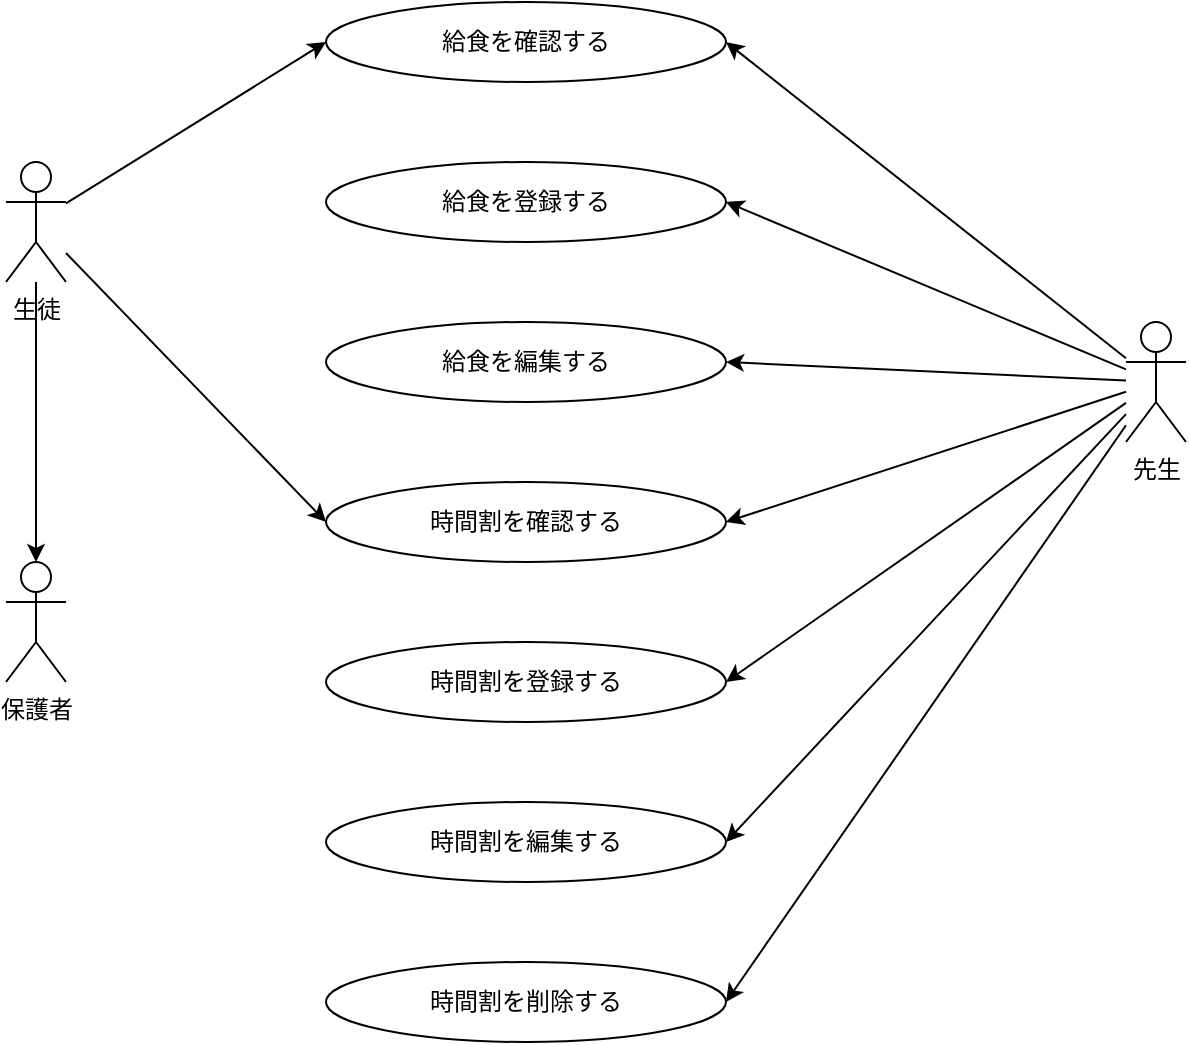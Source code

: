 <mxfile>
    <diagram id="E5OI4O9KUZ4GT2EQt5iS" name="ページ1">
        <mxGraphModel dx="1162" dy="842" grid="1" gridSize="10" guides="1" tooltips="1" connect="1" arrows="1" fold="1" page="1" pageScale="1" pageWidth="1169" pageHeight="827" background="none" math="0" shadow="0">
            <root>
                <mxCell id="0"/>
                <mxCell id="1" parent="0"/>
                <mxCell id="2" value="保護者" style="shape=umlActor;verticalLabelPosition=bottom;verticalAlign=top;html=1;outlineConnect=0;fillColor=default;" vertex="1" parent="1">
                    <mxGeometry x="120" y="440" width="30" height="60" as="geometry"/>
                </mxCell>
                <mxCell id="8" style="edgeStyle=none;html=1;entryX=0;entryY=0.5;entryDx=0;entryDy=0;" edge="1" parent="1" source="3" target="5">
                    <mxGeometry relative="1" as="geometry"/>
                </mxCell>
                <mxCell id="12" style="edgeStyle=none;html=1;" edge="1" parent="1" source="3" target="2">
                    <mxGeometry relative="1" as="geometry"/>
                </mxCell>
                <mxCell id="13" style="edgeStyle=none;html=1;entryX=0;entryY=0.5;entryDx=0;entryDy=0;" edge="1" parent="1" source="3" target="10">
                    <mxGeometry relative="1" as="geometry"/>
                </mxCell>
                <mxCell id="3" value="生徒" style="shape=umlActor;verticalLabelPosition=bottom;verticalAlign=top;html=1;outlineConnect=0;fillColor=default;" vertex="1" parent="1">
                    <mxGeometry x="120" y="240" width="30" height="60" as="geometry"/>
                </mxCell>
                <mxCell id="9" style="edgeStyle=none;html=1;entryX=1;entryY=0.5;entryDx=0;entryDy=0;" edge="1" parent="1" source="4" target="6">
                    <mxGeometry relative="1" as="geometry"/>
                </mxCell>
                <mxCell id="14" style="edgeStyle=none;html=1;entryX=1;entryY=0.5;entryDx=0;entryDy=0;" edge="1" parent="1" source="4" target="11">
                    <mxGeometry relative="1" as="geometry"/>
                </mxCell>
                <mxCell id="17" style="edgeStyle=none;html=1;entryX=1;entryY=0.5;entryDx=0;entryDy=0;" edge="1" parent="1" source="4" target="15">
                    <mxGeometry relative="1" as="geometry"/>
                </mxCell>
                <mxCell id="20" style="edgeStyle=none;html=1;entryX=1;entryY=0.5;entryDx=0;entryDy=0;" edge="1" parent="1" source="4" target="18">
                    <mxGeometry relative="1" as="geometry"/>
                </mxCell>
                <mxCell id="21" style="edgeStyle=none;html=1;entryX=1;entryY=0.5;entryDx=0;entryDy=0;" edge="1" parent="1" source="4" target="19">
                    <mxGeometry relative="1" as="geometry"/>
                </mxCell>
                <mxCell id="22" style="edgeStyle=none;html=1;entryX=1;entryY=0.5;entryDx=0;entryDy=0;" edge="1" parent="1" source="4" target="5">
                    <mxGeometry relative="1" as="geometry"/>
                </mxCell>
                <mxCell id="23" style="edgeStyle=none;html=1;entryX=1;entryY=0.5;entryDx=0;entryDy=0;" edge="1" parent="1" source="4" target="10">
                    <mxGeometry relative="1" as="geometry"/>
                </mxCell>
                <mxCell id="4" value="先生" style="shape=umlActor;verticalLabelPosition=bottom;verticalAlign=top;html=1;outlineConnect=0;fillColor=default;" vertex="1" parent="1">
                    <mxGeometry x="680" y="320" width="30" height="60" as="geometry"/>
                </mxCell>
                <mxCell id="5" value="給食を確認する" style="ellipse;whiteSpace=wrap;html=1;fillColor=default;" vertex="1" parent="1">
                    <mxGeometry x="280" y="160" width="200" height="40" as="geometry"/>
                </mxCell>
                <mxCell id="6" value="給食を登録する" style="ellipse;whiteSpace=wrap;html=1;fillColor=default;" vertex="1" parent="1">
                    <mxGeometry x="280" y="240" width="200" height="40" as="geometry"/>
                </mxCell>
                <mxCell id="10" value="時間割を確認する" style="ellipse;whiteSpace=wrap;html=1;fillColor=default;" vertex="1" parent="1">
                    <mxGeometry x="280" y="400" width="200" height="40" as="geometry"/>
                </mxCell>
                <mxCell id="11" value="時間割を登録する" style="ellipse;whiteSpace=wrap;html=1;fillColor=default;" vertex="1" parent="1">
                    <mxGeometry x="280" y="480" width="200" height="40" as="geometry"/>
                </mxCell>
                <mxCell id="15" value="給食を編集する" style="ellipse;whiteSpace=wrap;html=1;fillColor=default;" vertex="1" parent="1">
                    <mxGeometry x="280" y="320" width="200" height="40" as="geometry"/>
                </mxCell>
                <mxCell id="18" value="時間割を編集する" style="ellipse;whiteSpace=wrap;html=1;fillColor=default;" vertex="1" parent="1">
                    <mxGeometry x="280" y="560" width="200" height="40" as="geometry"/>
                </mxCell>
                <mxCell id="19" value="時間割を削除する" style="ellipse;whiteSpace=wrap;html=1;fillColor=default;" vertex="1" parent="1">
                    <mxGeometry x="280" y="640" width="200" height="40" as="geometry"/>
                </mxCell>
            </root>
        </mxGraphModel>
    </diagram>
</mxfile>